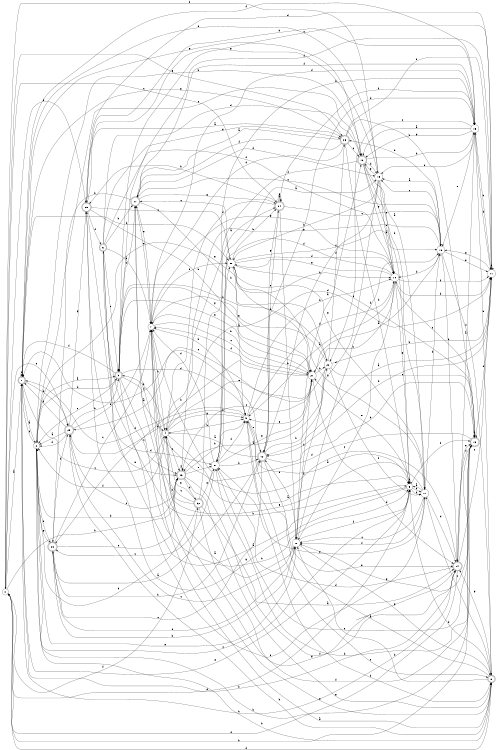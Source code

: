 digraph n27_4 {
__start0 [label="" shape="none"];

rankdir=LR;
size="8,5";

s0 [style="filled", color="black", fillcolor="white" shape="circle", label="0"];
s1 [style="rounded,filled", color="black", fillcolor="white" shape="doublecircle", label="1"];
s2 [style="filled", color="black", fillcolor="white" shape="circle", label="2"];
s3 [style="rounded,filled", color="black", fillcolor="white" shape="doublecircle", label="3"];
s4 [style="filled", color="black", fillcolor="white" shape="circle", label="4"];
s5 [style="filled", color="black", fillcolor="white" shape="circle", label="5"];
s6 [style="rounded,filled", color="black", fillcolor="white" shape="doublecircle", label="6"];
s7 [style="filled", color="black", fillcolor="white" shape="circle", label="7"];
s8 [style="rounded,filled", color="black", fillcolor="white" shape="doublecircle", label="8"];
s9 [style="filled", color="black", fillcolor="white" shape="circle", label="9"];
s10 [style="filled", color="black", fillcolor="white" shape="circle", label="10"];
s11 [style="filled", color="black", fillcolor="white" shape="circle", label="11"];
s12 [style="rounded,filled", color="black", fillcolor="white" shape="doublecircle", label="12"];
s13 [style="rounded,filled", color="black", fillcolor="white" shape="doublecircle", label="13"];
s14 [style="rounded,filled", color="black", fillcolor="white" shape="doublecircle", label="14"];
s15 [style="filled", color="black", fillcolor="white" shape="circle", label="15"];
s16 [style="rounded,filled", color="black", fillcolor="white" shape="doublecircle", label="16"];
s17 [style="filled", color="black", fillcolor="white" shape="circle", label="17"];
s18 [style="filled", color="black", fillcolor="white" shape="circle", label="18"];
s19 [style="filled", color="black", fillcolor="white" shape="circle", label="19"];
s20 [style="filled", color="black", fillcolor="white" shape="circle", label="20"];
s21 [style="filled", color="black", fillcolor="white" shape="circle", label="21"];
s22 [style="filled", color="black", fillcolor="white" shape="circle", label="22"];
s23 [style="rounded,filled", color="black", fillcolor="white" shape="doublecircle", label="23"];
s24 [style="rounded,filled", color="black", fillcolor="white" shape="doublecircle", label="24"];
s25 [style="rounded,filled", color="black", fillcolor="white" shape="doublecircle", label="25"];
s26 [style="rounded,filled", color="black", fillcolor="white" shape="doublecircle", label="26"];
s27 [style="rounded,filled", color="black", fillcolor="white" shape="doublecircle", label="27"];
s28 [style="rounded,filled", color="black", fillcolor="white" shape="doublecircle", label="28"];
s29 [style="rounded,filled", color="black", fillcolor="white" shape="doublecircle", label="29"];
s30 [style="filled", color="black", fillcolor="white" shape="circle", label="30"];
s31 [style="filled", color="black", fillcolor="white" shape="circle", label="31"];
s32 [style="rounded,filled", color="black", fillcolor="white" shape="doublecircle", label="32"];
s0 -> s1 [label="a"];
s0 -> s25 [label="b"];
s0 -> s24 [label="c"];
s0 -> s8 [label="d"];
s0 -> s29 [label="e"];
s0 -> s32 [label="f"];
s0 -> s26 [label="g"];
s0 -> s23 [label="h"];
s1 -> s2 [label="a"];
s1 -> s14 [label="b"];
s1 -> s4 [label="c"];
s1 -> s1 [label="d"];
s1 -> s5 [label="e"];
s1 -> s30 [label="f"];
s1 -> s16 [label="g"];
s1 -> s29 [label="h"];
s2 -> s3 [label="a"];
s2 -> s13 [label="b"];
s2 -> s5 [label="c"];
s2 -> s3 [label="d"];
s2 -> s28 [label="e"];
s2 -> s1 [label="f"];
s2 -> s10 [label="g"];
s2 -> s16 [label="h"];
s3 -> s4 [label="a"];
s3 -> s5 [label="b"];
s3 -> s2 [label="c"];
s3 -> s9 [label="d"];
s3 -> s17 [label="e"];
s3 -> s1 [label="f"];
s3 -> s21 [label="g"];
s3 -> s27 [label="h"];
s4 -> s5 [label="a"];
s4 -> s9 [label="b"];
s4 -> s23 [label="c"];
s4 -> s11 [label="d"];
s4 -> s21 [label="e"];
s4 -> s2 [label="f"];
s4 -> s9 [label="g"];
s4 -> s3 [label="h"];
s5 -> s6 [label="a"];
s5 -> s17 [label="b"];
s5 -> s5 [label="c"];
s5 -> s0 [label="d"];
s5 -> s21 [label="e"];
s5 -> s13 [label="f"];
s5 -> s25 [label="g"];
s5 -> s17 [label="h"];
s6 -> s7 [label="a"];
s6 -> s27 [label="b"];
s6 -> s23 [label="c"];
s6 -> s16 [label="d"];
s6 -> s3 [label="e"];
s6 -> s10 [label="f"];
s6 -> s26 [label="g"];
s6 -> s5 [label="h"];
s7 -> s8 [label="a"];
s7 -> s21 [label="b"];
s7 -> s21 [label="c"];
s7 -> s15 [label="d"];
s7 -> s27 [label="e"];
s7 -> s30 [label="f"];
s7 -> s10 [label="g"];
s7 -> s4 [label="h"];
s8 -> s9 [label="a"];
s8 -> s2 [label="b"];
s8 -> s17 [label="c"];
s8 -> s20 [label="d"];
s8 -> s7 [label="e"];
s8 -> s9 [label="f"];
s8 -> s14 [label="g"];
s8 -> s5 [label="h"];
s9 -> s5 [label="a"];
s9 -> s10 [label="b"];
s9 -> s8 [label="c"];
s9 -> s1 [label="d"];
s9 -> s12 [label="e"];
s9 -> s10 [label="f"];
s9 -> s29 [label="g"];
s9 -> s7 [label="h"];
s10 -> s9 [label="a"];
s10 -> s11 [label="b"];
s10 -> s20 [label="c"];
s10 -> s31 [label="d"];
s10 -> s5 [label="e"];
s10 -> s11 [label="f"];
s10 -> s30 [label="g"];
s10 -> s21 [label="h"];
s11 -> s12 [label="a"];
s11 -> s15 [label="b"];
s11 -> s3 [label="c"];
s11 -> s25 [label="d"];
s11 -> s11 [label="e"];
s11 -> s3 [label="f"];
s11 -> s18 [label="g"];
s11 -> s12 [label="h"];
s12 -> s4 [label="a"];
s12 -> s13 [label="b"];
s12 -> s28 [label="c"];
s12 -> s15 [label="d"];
s12 -> s14 [label="e"];
s12 -> s1 [label="f"];
s12 -> s24 [label="g"];
s12 -> s22 [label="h"];
s13 -> s13 [label="a"];
s13 -> s0 [label="b"];
s13 -> s10 [label="c"];
s13 -> s7 [label="d"];
s13 -> s11 [label="e"];
s13 -> s14 [label="f"];
s13 -> s20 [label="g"];
s13 -> s31 [label="h"];
s14 -> s15 [label="a"];
s14 -> s7 [label="b"];
s14 -> s11 [label="c"];
s14 -> s31 [label="d"];
s14 -> s13 [label="e"];
s14 -> s0 [label="f"];
s14 -> s4 [label="g"];
s14 -> s1 [label="h"];
s15 -> s16 [label="a"];
s15 -> s19 [label="b"];
s15 -> s22 [label="c"];
s15 -> s11 [label="d"];
s15 -> s18 [label="e"];
s15 -> s1 [label="f"];
s15 -> s16 [label="g"];
s15 -> s8 [label="h"];
s16 -> s17 [label="a"];
s16 -> s17 [label="b"];
s16 -> s2 [label="c"];
s16 -> s19 [label="d"];
s16 -> s5 [label="e"];
s16 -> s31 [label="f"];
s16 -> s10 [label="g"];
s16 -> s15 [label="h"];
s17 -> s5 [label="a"];
s17 -> s18 [label="b"];
s17 -> s20 [label="c"];
s17 -> s14 [label="d"];
s17 -> s31 [label="e"];
s17 -> s20 [label="f"];
s17 -> s27 [label="g"];
s17 -> s30 [label="h"];
s18 -> s19 [label="a"];
s18 -> s14 [label="b"];
s18 -> s19 [label="c"];
s18 -> s10 [label="d"];
s18 -> s11 [label="e"];
s18 -> s8 [label="f"];
s18 -> s4 [label="g"];
s18 -> s26 [label="h"];
s19 -> s10 [label="a"];
s19 -> s12 [label="b"];
s19 -> s10 [label="c"];
s19 -> s20 [label="d"];
s19 -> s1 [label="e"];
s19 -> s0 [label="f"];
s19 -> s16 [label="g"];
s19 -> s30 [label="h"];
s20 -> s16 [label="a"];
s20 -> s21 [label="b"];
s20 -> s29 [label="c"];
s20 -> s12 [label="d"];
s20 -> s2 [label="e"];
s20 -> s5 [label="f"];
s20 -> s8 [label="g"];
s20 -> s18 [label="h"];
s21 -> s18 [label="a"];
s21 -> s22 [label="b"];
s21 -> s23 [label="c"];
s21 -> s14 [label="d"];
s21 -> s9 [label="e"];
s21 -> s7 [label="f"];
s21 -> s3 [label="g"];
s21 -> s28 [label="h"];
s22 -> s23 [label="a"];
s22 -> s3 [label="b"];
s22 -> s13 [label="c"];
s22 -> s26 [label="d"];
s22 -> s29 [label="e"];
s22 -> s17 [label="f"];
s22 -> s7 [label="g"];
s22 -> s11 [label="h"];
s23 -> s24 [label="a"];
s23 -> s9 [label="b"];
s23 -> s23 [label="c"];
s23 -> s32 [label="d"];
s23 -> s31 [label="e"];
s23 -> s14 [label="f"];
s23 -> s8 [label="g"];
s23 -> s2 [label="h"];
s24 -> s24 [label="a"];
s24 -> s20 [label="b"];
s24 -> s18 [label="c"];
s24 -> s4 [label="d"];
s24 -> s12 [label="e"];
s24 -> s15 [label="f"];
s24 -> s24 [label="g"];
s24 -> s25 [label="h"];
s25 -> s26 [label="a"];
s25 -> s21 [label="b"];
s25 -> s30 [label="c"];
s25 -> s31 [label="d"];
s25 -> s23 [label="e"];
s25 -> s6 [label="f"];
s25 -> s19 [label="g"];
s25 -> s15 [label="h"];
s26 -> s27 [label="a"];
s26 -> s13 [label="b"];
s26 -> s16 [label="c"];
s26 -> s7 [label="d"];
s26 -> s11 [label="e"];
s26 -> s27 [label="f"];
s26 -> s1 [label="g"];
s26 -> s5 [label="h"];
s27 -> s20 [label="a"];
s27 -> s28 [label="b"];
s27 -> s18 [label="c"];
s27 -> s19 [label="d"];
s27 -> s7 [label="e"];
s27 -> s15 [label="f"];
s27 -> s24 [label="g"];
s27 -> s22 [label="h"];
s28 -> s12 [label="a"];
s28 -> s12 [label="b"];
s28 -> s7 [label="c"];
s28 -> s20 [label="d"];
s28 -> s23 [label="e"];
s28 -> s29 [label="f"];
s28 -> s2 [label="g"];
s28 -> s20 [label="h"];
s29 -> s2 [label="a"];
s29 -> s3 [label="b"];
s29 -> s23 [label="c"];
s29 -> s2 [label="d"];
s29 -> s7 [label="e"];
s29 -> s1 [label="f"];
s29 -> s25 [label="g"];
s29 -> s8 [label="h"];
s30 -> s9 [label="a"];
s30 -> s21 [label="b"];
s30 -> s27 [label="c"];
s30 -> s10 [label="d"];
s30 -> s13 [label="e"];
s30 -> s18 [label="f"];
s30 -> s17 [label="g"];
s30 -> s24 [label="h"];
s31 -> s19 [label="a"];
s31 -> s12 [label="b"];
s31 -> s28 [label="c"];
s31 -> s7 [label="d"];
s31 -> s13 [label="e"];
s31 -> s9 [label="f"];
s31 -> s21 [label="g"];
s31 -> s30 [label="h"];
s32 -> s14 [label="a"];
s32 -> s7 [label="b"];
s32 -> s4 [label="c"];
s32 -> s2 [label="d"];
s32 -> s31 [label="e"];
s32 -> s13 [label="f"];
s32 -> s4 [label="g"];
s32 -> s15 [label="h"];

}